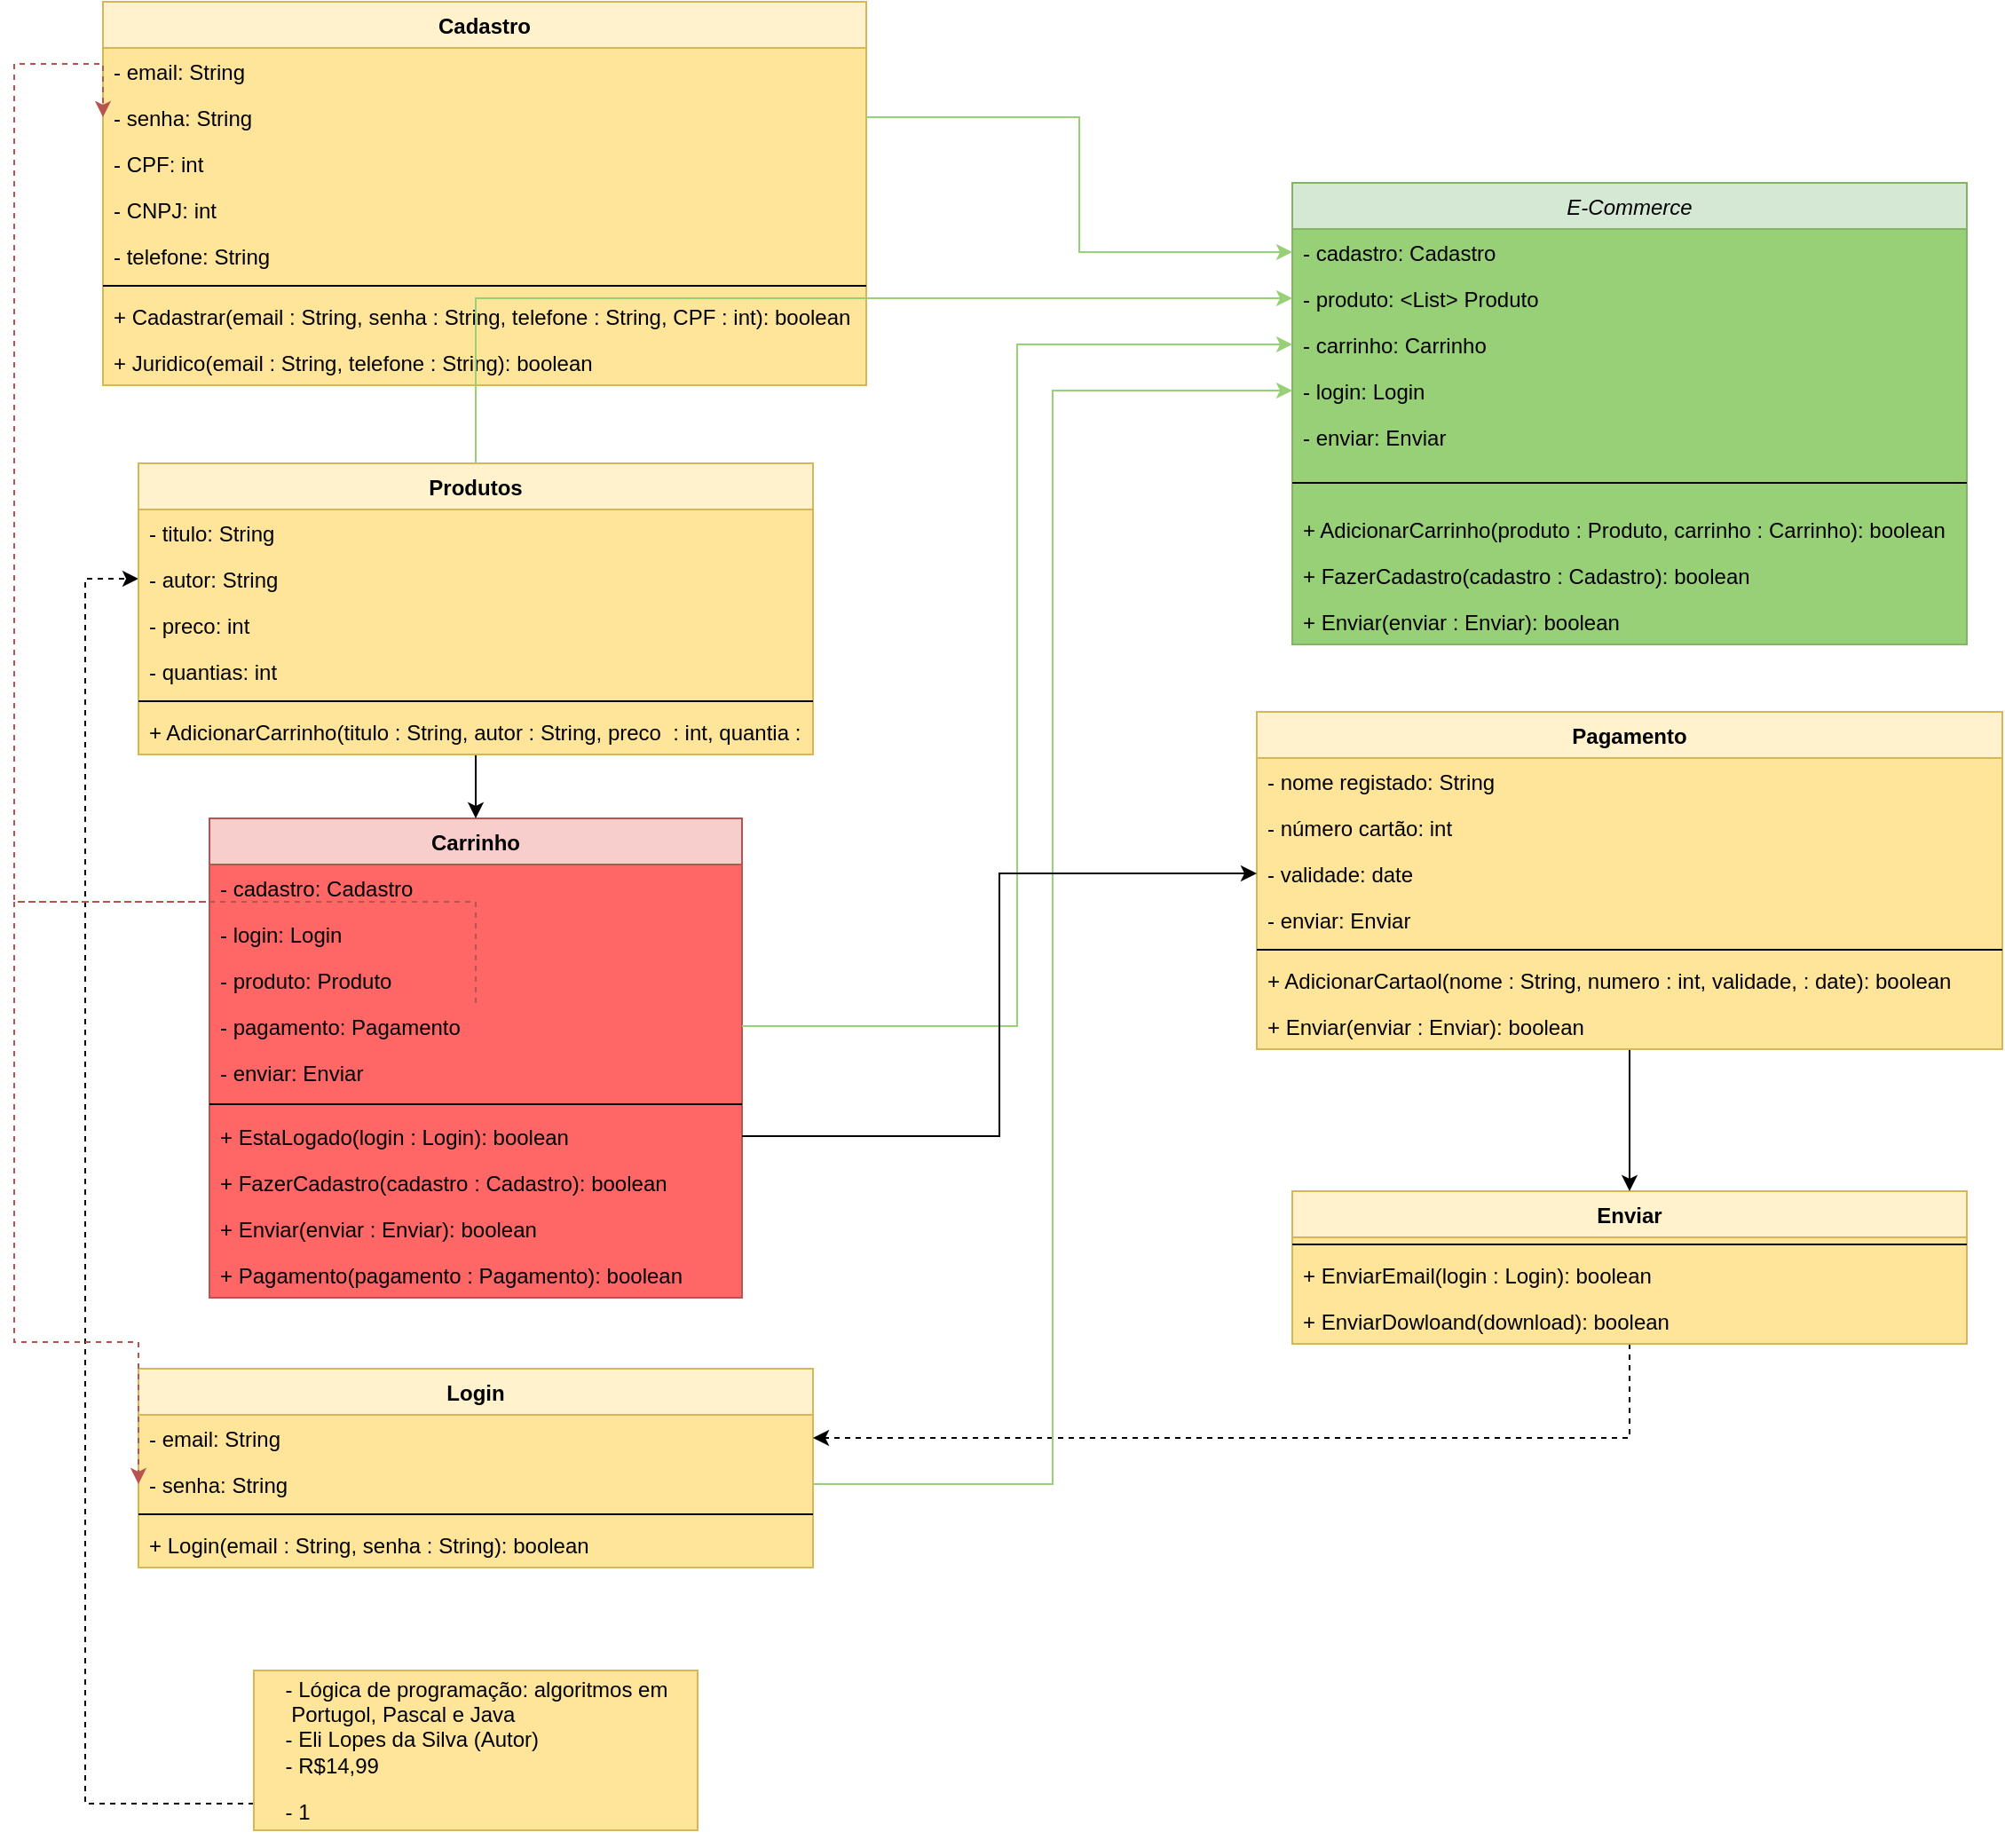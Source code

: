 <mxfile version="12.8.2" type="onedrive"><diagram id="C5RBs43oDa-KdzZeNtuy" name="Page-1"><mxGraphModel dx="2130" dy="1230" grid="1" gridSize="10" guides="1" tooltips="1" connect="1" arrows="1" fold="1" page="1" pageScale="1" pageWidth="827" pageHeight="1169" math="0" shadow="0"><root><mxCell id="WIyWlLk6GJQsqaUBKTNV-0"/><mxCell id="WIyWlLk6GJQsqaUBKTNV-1" parent="WIyWlLk6GJQsqaUBKTNV-0"/><mxCell id="zkfFHV4jXpPFQw0GAbJ--0" value="E-Commerce" style="swimlane;fontStyle=2;align=center;verticalAlign=top;childLayout=stackLayout;horizontal=1;startSize=26;horizontalStack=0;resizeParent=1;resizeLast=0;collapsible=1;marginBottom=0;rounded=0;shadow=0;strokeWidth=1;fillColor=#d5e8d4;strokeColor=#82b366;swimlaneFillColor=#97D077;" parent="WIyWlLk6GJQsqaUBKTNV-1" vertex="1"><mxGeometry x="150" y="132" width="380" height="260" as="geometry"><mxRectangle x="230" y="140" width="160" height="26" as="alternateBounds"/></mxGeometry></mxCell><mxCell id="zkfFHV4jXpPFQw0GAbJ--1" value="- cadastro: Cadastro" style="text;align=left;verticalAlign=top;spacingLeft=4;spacingRight=4;overflow=hidden;rotatable=0;points=[[0,0.5],[1,0.5]];portConstraint=eastwest;" parent="zkfFHV4jXpPFQw0GAbJ--0" vertex="1"><mxGeometry y="26" width="380" height="26" as="geometry"/></mxCell><mxCell id="zkfFHV4jXpPFQw0GAbJ--2" value="- produto: &lt;List&gt; Produto" style="text;align=left;verticalAlign=top;spacingLeft=4;spacingRight=4;overflow=hidden;rotatable=0;points=[[0,0.5],[1,0.5]];portConstraint=eastwest;rounded=0;shadow=0;html=0;" parent="zkfFHV4jXpPFQw0GAbJ--0" vertex="1"><mxGeometry y="52" width="380" height="26" as="geometry"/></mxCell><mxCell id="ehgxmPQEdixA4lM8QcDC-70" value="- carrinho: Carrinho" style="text;align=left;verticalAlign=top;spacingLeft=4;spacingRight=4;overflow=hidden;rotatable=0;points=[[0,0.5],[1,0.5]];portConstraint=eastwest;rounded=0;shadow=0;html=0;" vertex="1" parent="zkfFHV4jXpPFQw0GAbJ--0"><mxGeometry y="78" width="380" height="26" as="geometry"/></mxCell><mxCell id="zkfFHV4jXpPFQw0GAbJ--3" value="- login: Login" style="text;align=left;verticalAlign=top;spacingLeft=4;spacingRight=4;overflow=hidden;rotatable=0;points=[[0,0.5],[1,0.5]];portConstraint=eastwest;rounded=0;shadow=0;html=0;" parent="zkfFHV4jXpPFQw0GAbJ--0" vertex="1"><mxGeometry y="104" width="380" height="26" as="geometry"/></mxCell><mxCell id="ehgxmPQEdixA4lM8QcDC-0" value="- enviar: Enviar" style="text;align=left;verticalAlign=top;spacingLeft=4;spacingRight=4;overflow=hidden;rotatable=0;points=[[0,0.5],[1,0.5]];portConstraint=eastwest;rounded=0;shadow=0;html=0;" vertex="1" parent="zkfFHV4jXpPFQw0GAbJ--0"><mxGeometry y="130" width="380" height="26" as="geometry"/></mxCell><mxCell id="zkfFHV4jXpPFQw0GAbJ--4" value="" style="line;html=1;strokeWidth=1;align=left;verticalAlign=middle;spacingTop=-1;spacingLeft=3;spacingRight=3;rotatable=0;labelPosition=right;points=[];portConstraint=eastwest;" parent="zkfFHV4jXpPFQw0GAbJ--0" vertex="1"><mxGeometry y="156" width="380" height="26" as="geometry"/></mxCell><mxCell id="zkfFHV4jXpPFQw0GAbJ--5" value="+ AdicionarCarrinho(produto : Produto, carrinho : Carrinho): boolean" style="text;align=left;verticalAlign=top;spacingLeft=4;spacingRight=4;overflow=hidden;rotatable=0;points=[[0,0.5],[1,0.5]];portConstraint=eastwest;" parent="zkfFHV4jXpPFQw0GAbJ--0" vertex="1"><mxGeometry y="182" width="380" height="26" as="geometry"/></mxCell><mxCell id="ehgxmPQEdixA4lM8QcDC-1" value="+ FazerCadastro(cadastro : Cadastro): boolean" style="text;align=left;verticalAlign=top;spacingLeft=4;spacingRight=4;overflow=hidden;rotatable=0;points=[[0,0.5],[1,0.5]];portConstraint=eastwest;" vertex="1" parent="zkfFHV4jXpPFQw0GAbJ--0"><mxGeometry y="208" width="380" height="26" as="geometry"/></mxCell><mxCell id="ehgxmPQEdixA4lM8QcDC-2" value="+ Enviar(enviar : Enviar): boolean" style="text;align=left;verticalAlign=top;spacingLeft=4;spacingRight=4;overflow=hidden;rotatable=0;points=[[0,0.5],[1,0.5]];portConstraint=eastwest;" vertex="1" parent="zkfFHV4jXpPFQw0GAbJ--0"><mxGeometry y="234" width="380" height="26" as="geometry"/></mxCell><mxCell id="ehgxmPQEdixA4lM8QcDC-3" value="Carrinho" style="swimlane;fontStyle=1;align=center;verticalAlign=top;childLayout=stackLayout;horizontal=1;startSize=26;horizontalStack=0;resizeParent=1;resizeParentMax=0;resizeLast=0;collapsible=1;marginBottom=0;fillColor=#f8cecc;strokeColor=#b85450;swimlaneFillColor=#FF6666;" vertex="1" parent="WIyWlLk6GJQsqaUBKTNV-1"><mxGeometry x="-460" y="490" width="300" height="270" as="geometry"/></mxCell><mxCell id="ehgxmPQEdixA4lM8QcDC-4" value="- cadastro: Cadastro" style="text;strokeColor=none;fillColor=none;align=left;verticalAlign=top;spacingLeft=4;spacingRight=4;overflow=hidden;rotatable=0;points=[[0,0.5],[1,0.5]];portConstraint=eastwest;" vertex="1" parent="ehgxmPQEdixA4lM8QcDC-3"><mxGeometry y="26" width="300" height="26" as="geometry"/></mxCell><mxCell id="ehgxmPQEdixA4lM8QcDC-7" value="- login: Login" style="text;strokeColor=none;fillColor=none;align=left;verticalAlign=top;spacingLeft=4;spacingRight=4;overflow=hidden;rotatable=0;points=[[0,0.5],[1,0.5]];portConstraint=eastwest;" vertex="1" parent="ehgxmPQEdixA4lM8QcDC-3"><mxGeometry y="52" width="300" height="26" as="geometry"/></mxCell><mxCell id="ehgxmPQEdixA4lM8QcDC-56" value="- produto: Produto" style="text;strokeColor=none;fillColor=none;align=left;verticalAlign=top;spacingLeft=4;spacingRight=4;overflow=hidden;rotatable=0;points=[[0,0.5],[1,0.5]];portConstraint=eastwest;" vertex="1" parent="ehgxmPQEdixA4lM8QcDC-3"><mxGeometry y="78" width="300" height="26" as="geometry"/></mxCell><mxCell id="ehgxmPQEdixA4lM8QcDC-8" value="- pagamento: Pagamento" style="text;strokeColor=none;fillColor=none;align=left;verticalAlign=top;spacingLeft=4;spacingRight=4;overflow=hidden;rotatable=0;points=[[0,0.5],[1,0.5]];portConstraint=eastwest;" vertex="1" parent="ehgxmPQEdixA4lM8QcDC-3"><mxGeometry y="104" width="300" height="26" as="geometry"/></mxCell><mxCell id="ehgxmPQEdixA4lM8QcDC-9" value="- enviar: Enviar" style="text;strokeColor=none;fillColor=none;align=left;verticalAlign=top;spacingLeft=4;spacingRight=4;overflow=hidden;rotatable=0;points=[[0,0.5],[1,0.5]];portConstraint=eastwest;" vertex="1" parent="ehgxmPQEdixA4lM8QcDC-3"><mxGeometry y="130" width="300" height="26" as="geometry"/></mxCell><mxCell id="ehgxmPQEdixA4lM8QcDC-5" value="" style="line;strokeWidth=1;fillColor=none;align=left;verticalAlign=middle;spacingTop=-1;spacingLeft=3;spacingRight=3;rotatable=0;labelPosition=right;points=[];portConstraint=eastwest;" vertex="1" parent="ehgxmPQEdixA4lM8QcDC-3"><mxGeometry y="156" width="300" height="10" as="geometry"/></mxCell><mxCell id="ehgxmPQEdixA4lM8QcDC-17" value="+ EstaLogado(login : Login): boolean" style="text;strokeColor=none;fillColor=none;align=left;verticalAlign=top;spacingLeft=4;spacingRight=4;overflow=hidden;rotatable=0;points=[[0,0.5],[1,0.5]];portConstraint=eastwest;" vertex="1" parent="ehgxmPQEdixA4lM8QcDC-3"><mxGeometry y="166" width="300" height="26" as="geometry"/></mxCell><mxCell id="ehgxmPQEdixA4lM8QcDC-6" value="+ FazerCadastro(cadastro : Cadastro): boolean" style="text;strokeColor=none;fillColor=none;align=left;verticalAlign=top;spacingLeft=4;spacingRight=4;overflow=hidden;rotatable=0;points=[[0,0.5],[1,0.5]];portConstraint=eastwest;" vertex="1" parent="ehgxmPQEdixA4lM8QcDC-3"><mxGeometry y="192" width="300" height="26" as="geometry"/></mxCell><mxCell id="ehgxmPQEdixA4lM8QcDC-19" value="+ Enviar(enviar : Enviar): boolean" style="text;strokeColor=none;fillColor=none;align=left;verticalAlign=top;spacingLeft=4;spacingRight=4;overflow=hidden;rotatable=0;points=[[0,0.5],[1,0.5]];portConstraint=eastwest;" vertex="1" parent="ehgxmPQEdixA4lM8QcDC-3"><mxGeometry y="218" width="300" height="26" as="geometry"/></mxCell><mxCell id="ehgxmPQEdixA4lM8QcDC-18" value="+ Pagamento(pagamento : Pagamento): boolean" style="text;strokeColor=none;fillColor=none;align=left;verticalAlign=top;spacingLeft=4;spacingRight=4;overflow=hidden;rotatable=0;points=[[0,0.5],[1,0.5]];portConstraint=eastwest;" vertex="1" parent="ehgxmPQEdixA4lM8QcDC-3"><mxGeometry y="244" width="300" height="26" as="geometry"/></mxCell><mxCell id="ehgxmPQEdixA4lM8QcDC-10" value="Cadastro" style="swimlane;fontStyle=1;align=center;verticalAlign=top;childLayout=stackLayout;horizontal=1;startSize=26;horizontalStack=0;resizeParent=1;resizeParentMax=0;resizeLast=0;collapsible=1;marginBottom=0;fillColor=#fff2cc;strokeColor=#d6b656;swimlaneFillColor=#FFE599;" vertex="1" parent="WIyWlLk6GJQsqaUBKTNV-1"><mxGeometry x="-520" y="30" width="430" height="216" as="geometry"/></mxCell><mxCell id="ehgxmPQEdixA4lM8QcDC-11" value="- email: String" style="text;strokeColor=none;fillColor=none;align=left;verticalAlign=top;spacingLeft=4;spacingRight=4;overflow=hidden;rotatable=0;points=[[0,0.5],[1,0.5]];portConstraint=eastwest;" vertex="1" parent="ehgxmPQEdixA4lM8QcDC-10"><mxGeometry y="26" width="430" height="26" as="geometry"/></mxCell><mxCell id="ehgxmPQEdixA4lM8QcDC-12" value="- senha: String" style="text;strokeColor=none;fillColor=none;align=left;verticalAlign=top;spacingLeft=4;spacingRight=4;overflow=hidden;rotatable=0;points=[[0,0.5],[1,0.5]];portConstraint=eastwest;" vertex="1" parent="ehgxmPQEdixA4lM8QcDC-10"><mxGeometry y="52" width="430" height="26" as="geometry"/></mxCell><mxCell id="ehgxmPQEdixA4lM8QcDC-83" value="- CPF: int" style="text;strokeColor=none;fillColor=none;align=left;verticalAlign=top;spacingLeft=4;spacingRight=4;overflow=hidden;rotatable=0;points=[[0,0.5],[1,0.5]];portConstraint=eastwest;" vertex="1" parent="ehgxmPQEdixA4lM8QcDC-10"><mxGeometry y="78" width="430" height="26" as="geometry"/></mxCell><mxCell id="ehgxmPQEdixA4lM8QcDC-84" value="- CNPJ: int" style="text;strokeColor=none;fillColor=none;align=left;verticalAlign=top;spacingLeft=4;spacingRight=4;overflow=hidden;rotatable=0;points=[[0,0.5],[1,0.5]];portConstraint=eastwest;" vertex="1" parent="ehgxmPQEdixA4lM8QcDC-10"><mxGeometry y="104" width="430" height="26" as="geometry"/></mxCell><mxCell id="ehgxmPQEdixA4lM8QcDC-13" value="- telefone: String" style="text;strokeColor=none;fillColor=none;align=left;verticalAlign=top;spacingLeft=4;spacingRight=4;overflow=hidden;rotatable=0;points=[[0,0.5],[1,0.5]];portConstraint=eastwest;" vertex="1" parent="ehgxmPQEdixA4lM8QcDC-10"><mxGeometry y="130" width="430" height="26" as="geometry"/></mxCell><mxCell id="ehgxmPQEdixA4lM8QcDC-15" value="" style="line;strokeWidth=1;fillColor=none;align=left;verticalAlign=middle;spacingTop=-1;spacingLeft=3;spacingRight=3;rotatable=0;labelPosition=right;points=[];portConstraint=eastwest;" vertex="1" parent="ehgxmPQEdixA4lM8QcDC-10"><mxGeometry y="156" width="430" height="8" as="geometry"/></mxCell><mxCell id="ehgxmPQEdixA4lM8QcDC-85" value="+ Cadastrar(email : String, senha : String, telefone : String, CPF : int): boolean" style="text;strokeColor=none;fillColor=none;align=left;verticalAlign=top;spacingLeft=4;spacingRight=4;overflow=hidden;rotatable=0;points=[[0,0.5],[1,0.5]];portConstraint=eastwest;" vertex="1" parent="ehgxmPQEdixA4lM8QcDC-10"><mxGeometry y="164" width="430" height="26" as="geometry"/></mxCell><mxCell id="ehgxmPQEdixA4lM8QcDC-16" value="+ Juridico(email : String, telefone : String): boolean" style="text;strokeColor=none;fillColor=none;align=left;verticalAlign=top;spacingLeft=4;spacingRight=4;overflow=hidden;rotatable=0;points=[[0,0.5],[1,0.5]];portConstraint=eastwest;" vertex="1" parent="ehgxmPQEdixA4lM8QcDC-10"><mxGeometry y="190" width="430" height="26" as="geometry"/></mxCell><mxCell id="ehgxmPQEdixA4lM8QcDC-78" style="edgeStyle=orthogonalEdgeStyle;rounded=0;orthogonalLoop=1;jettySize=auto;html=1;entryX=0;entryY=0.5;entryDx=0;entryDy=0;dashed=1;strokeColor=#000000;fontSize=28;" edge="1" parent="WIyWlLk6GJQsqaUBKTNV-1" source="ehgxmPQEdixA4lM8QcDC-21" target="ehgxmPQEdixA4lM8QcDC-62"><mxGeometry relative="1" as="geometry"><Array as="points"><mxPoint x="-310" y="1045"/><mxPoint x="-530" y="1045"/><mxPoint x="-530" y="305"/></Array></mxGeometry></mxCell><mxCell id="ehgxmPQEdixA4lM8QcDC-21" value="&lt;p style=&quot;text-align: justify&quot;&gt;&lt;span style=&quot;text-align: left&quot;&gt;- Lógica de programação: algoritmos em&lt;/span&gt;&lt;br style=&quot;padding: 0px ; margin: 0px ; text-align: left&quot;&gt;&lt;span style=&quot;text-align: left&quot;&gt;&amp;nbsp;Portugol, Pascal e Java&lt;/span&gt;&lt;br style=&quot;padding: 0px ; margin: 0px ; text-align: left&quot;&gt;&lt;span style=&quot;text-align: left&quot;&gt;-&amp;nbsp;Eli Lopes da Silva (Autor)&lt;/span&gt;&lt;br style=&quot;padding: 0px ; margin: 0px ; text-align: left&quot;&gt;&lt;span style=&quot;text-align: left&quot;&gt;- R$14,99&lt;/span&gt;&lt;/p&gt;&lt;p style=&quot;text-align: justify&quot;&gt;&lt;span style=&quot;text-align: left&quot;&gt;- 1&lt;/span&gt;&lt;/p&gt;&lt;div id=&quot;reviewFeatureGroup&quot; class=&quot;feature&quot; style=&quot;box-sizing: border-box ; color: rgb(17 , 17 , 17) ; font-family: &amp;#34;amazon ember&amp;#34; , &amp;#34;arial&amp;#34; , sans-serif ; font-size: 13px ; white-space: normal ; background-color: rgb(255 , 255 , 255)&quot;&gt;&lt;/div&gt;" style="html=1;fillColor=#FFE599;strokeColor=#d6b656;" vertex="1" parent="WIyWlLk6GJQsqaUBKTNV-1"><mxGeometry x="-435" y="970" width="250" height="90" as="geometry"/></mxCell><mxCell id="ehgxmPQEdixA4lM8QcDC-24" value="Login" style="swimlane;fontStyle=1;align=center;verticalAlign=top;childLayout=stackLayout;horizontal=1;startSize=26;horizontalStack=0;resizeParent=1;resizeParentMax=0;resizeLast=0;collapsible=1;marginBottom=0;fillColor=#fff2cc;strokeColor=#d6b656;swimlaneFillColor=#FFE599;" vertex="1" parent="WIyWlLk6GJQsqaUBKTNV-1"><mxGeometry x="-500" y="800" width="380" height="112" as="geometry"/></mxCell><mxCell id="ehgxmPQEdixA4lM8QcDC-25" value="- email: String" style="text;strokeColor=none;fillColor=none;align=left;verticalAlign=top;spacingLeft=4;spacingRight=4;overflow=hidden;rotatable=0;points=[[0,0.5],[1,0.5]];portConstraint=eastwest;" vertex="1" parent="ehgxmPQEdixA4lM8QcDC-24"><mxGeometry y="26" width="380" height="26" as="geometry"/></mxCell><mxCell id="ehgxmPQEdixA4lM8QcDC-26" value="- senha: String" style="text;strokeColor=none;fillColor=none;align=left;verticalAlign=top;spacingLeft=4;spacingRight=4;overflow=hidden;rotatable=0;points=[[0,0.5],[1,0.5]];portConstraint=eastwest;" vertex="1" parent="ehgxmPQEdixA4lM8QcDC-24"><mxGeometry y="52" width="380" height="26" as="geometry"/></mxCell><mxCell id="ehgxmPQEdixA4lM8QcDC-28" value="" style="line;strokeWidth=1;fillColor=none;align=left;verticalAlign=middle;spacingTop=-1;spacingLeft=3;spacingRight=3;rotatable=0;labelPosition=right;points=[];portConstraint=eastwest;" vertex="1" parent="ehgxmPQEdixA4lM8QcDC-24"><mxGeometry y="78" width="380" height="8" as="geometry"/></mxCell><mxCell id="ehgxmPQEdixA4lM8QcDC-29" value="+ Login(email : String, senha : String): boolean" style="text;strokeColor=none;fillColor=none;align=left;verticalAlign=top;spacingLeft=4;spacingRight=4;overflow=hidden;rotatable=0;points=[[0,0.5],[1,0.5]];portConstraint=eastwest;" vertex="1" parent="ehgxmPQEdixA4lM8QcDC-24"><mxGeometry y="86" width="380" height="26" as="geometry"/></mxCell><mxCell id="ehgxmPQEdixA4lM8QcDC-82" style="edgeStyle=orthogonalEdgeStyle;rounded=0;orthogonalLoop=1;jettySize=auto;html=1;entryX=1;entryY=0.5;entryDx=0;entryDy=0;dashed=1;strokeColor=#000000;fontSize=28;" edge="1" parent="WIyWlLk6GJQsqaUBKTNV-1" source="ehgxmPQEdixA4lM8QcDC-30" target="ehgxmPQEdixA4lM8QcDC-25"><mxGeometry relative="1" as="geometry"/></mxCell><mxCell id="ehgxmPQEdixA4lM8QcDC-30" value="Enviar" style="swimlane;fontStyle=1;align=center;verticalAlign=top;childLayout=stackLayout;horizontal=1;startSize=26;horizontalStack=0;resizeParent=1;resizeParentMax=0;resizeLast=0;collapsible=1;marginBottom=0;fillColor=#fff2cc;strokeColor=#d6b656;swimlaneFillColor=#FFE599;" vertex="1" parent="WIyWlLk6GJQsqaUBKTNV-1"><mxGeometry x="150" y="700" width="380" height="86" as="geometry"/></mxCell><mxCell id="ehgxmPQEdixA4lM8QcDC-34" value="" style="line;strokeWidth=1;fillColor=none;align=left;verticalAlign=middle;spacingTop=-1;spacingLeft=3;spacingRight=3;rotatable=0;labelPosition=right;points=[];portConstraint=eastwest;" vertex="1" parent="ehgxmPQEdixA4lM8QcDC-30"><mxGeometry y="26" width="380" height="8" as="geometry"/></mxCell><mxCell id="ehgxmPQEdixA4lM8QcDC-35" value="+ EnviarEmail(login : Login): boolean" style="text;strokeColor=none;fillColor=none;align=left;verticalAlign=top;spacingLeft=4;spacingRight=4;overflow=hidden;rotatable=0;points=[[0,0.5],[1,0.5]];portConstraint=eastwest;" vertex="1" parent="ehgxmPQEdixA4lM8QcDC-30"><mxGeometry y="34" width="380" height="26" as="geometry"/></mxCell><mxCell id="ehgxmPQEdixA4lM8QcDC-37" value="+ EnviarDowloand(download): boolean" style="text;strokeColor=none;fillColor=none;align=left;verticalAlign=top;spacingLeft=4;spacingRight=4;overflow=hidden;rotatable=0;points=[[0,0.5],[1,0.5]];portConstraint=eastwest;" vertex="1" parent="ehgxmPQEdixA4lM8QcDC-30"><mxGeometry y="60" width="380" height="26" as="geometry"/></mxCell><mxCell id="ehgxmPQEdixA4lM8QcDC-55" style="edgeStyle=orthogonalEdgeStyle;rounded=0;orthogonalLoop=1;jettySize=auto;html=1;entryX=0.5;entryY=0;entryDx=0;entryDy=0;fontSize=28;" edge="1" parent="WIyWlLk6GJQsqaUBKTNV-1" source="ehgxmPQEdixA4lM8QcDC-38" target="ehgxmPQEdixA4lM8QcDC-30"><mxGeometry relative="1" as="geometry"/></mxCell><mxCell id="ehgxmPQEdixA4lM8QcDC-38" value="Pagamento" style="swimlane;fontStyle=1;align=center;verticalAlign=top;childLayout=stackLayout;horizontal=1;startSize=26;horizontalStack=0;resizeParent=1;resizeParentMax=0;resizeLast=0;collapsible=1;marginBottom=0;fillColor=#fff2cc;strokeColor=#d6b656;swimlaneFillColor=#FFE599;" vertex="1" parent="WIyWlLk6GJQsqaUBKTNV-1"><mxGeometry x="130" y="430" width="420" height="190" as="geometry"/></mxCell><mxCell id="ehgxmPQEdixA4lM8QcDC-39" value="- nome registado: String " style="text;strokeColor=none;fillColor=none;align=left;verticalAlign=top;spacingLeft=4;spacingRight=4;overflow=hidden;rotatable=0;points=[[0,0.5],[1,0.5]];portConstraint=eastwest;" vertex="1" parent="ehgxmPQEdixA4lM8QcDC-38"><mxGeometry y="26" width="420" height="26" as="geometry"/></mxCell><mxCell id="ehgxmPQEdixA4lM8QcDC-44" value="- número cartão: int" style="text;strokeColor=none;fillColor=none;align=left;verticalAlign=top;spacingLeft=4;spacingRight=4;overflow=hidden;rotatable=0;points=[[0,0.5],[1,0.5]];portConstraint=eastwest;" vertex="1" parent="ehgxmPQEdixA4lM8QcDC-38"><mxGeometry y="52" width="420" height="26" as="geometry"/></mxCell><mxCell id="ehgxmPQEdixA4lM8QcDC-40" value="- validade: date" style="text;strokeColor=none;fillColor=none;align=left;verticalAlign=top;spacingLeft=4;spacingRight=4;overflow=hidden;rotatable=0;points=[[0,0.5],[1,0.5]];portConstraint=eastwest;" vertex="1" parent="ehgxmPQEdixA4lM8QcDC-38"><mxGeometry y="78" width="420" height="26" as="geometry"/></mxCell><mxCell id="ehgxmPQEdixA4lM8QcDC-81" value="- enviar: Enviar" style="text;strokeColor=none;fillColor=none;align=left;verticalAlign=top;spacingLeft=4;spacingRight=4;overflow=hidden;rotatable=0;points=[[0,0.5],[1,0.5]];portConstraint=eastwest;" vertex="1" parent="ehgxmPQEdixA4lM8QcDC-38"><mxGeometry y="104" width="420" height="26" as="geometry"/></mxCell><mxCell id="ehgxmPQEdixA4lM8QcDC-41" value="" style="line;strokeWidth=1;fillColor=none;align=left;verticalAlign=middle;spacingTop=-1;spacingLeft=3;spacingRight=3;rotatable=0;labelPosition=right;points=[];portConstraint=eastwest;" vertex="1" parent="ehgxmPQEdixA4lM8QcDC-38"><mxGeometry y="130" width="420" height="8" as="geometry"/></mxCell><mxCell id="ehgxmPQEdixA4lM8QcDC-42" value="+ AdicionarCartaol(nome : String, numero : int, validade, : date): boolean" style="text;strokeColor=none;fillColor=none;align=left;verticalAlign=top;spacingLeft=4;spacingRight=4;overflow=hidden;rotatable=0;points=[[0,0.5],[1,0.5]];portConstraint=eastwest;" vertex="1" parent="ehgxmPQEdixA4lM8QcDC-38"><mxGeometry y="138" width="420" height="26" as="geometry"/></mxCell><mxCell id="ehgxmPQEdixA4lM8QcDC-43" value="+ Enviar(enviar : Enviar): boolean" style="text;strokeColor=none;fillColor=none;align=left;verticalAlign=top;spacingLeft=4;spacingRight=4;overflow=hidden;rotatable=0;points=[[0,0.5],[1,0.5]];portConstraint=eastwest;" vertex="1" parent="ehgxmPQEdixA4lM8QcDC-38"><mxGeometry y="164" width="420" height="26" as="geometry"/></mxCell><mxCell id="ehgxmPQEdixA4lM8QcDC-69" style="edgeStyle=orthogonalEdgeStyle;rounded=0;orthogonalLoop=1;jettySize=auto;html=1;exitX=0.5;exitY=0;exitDx=0;exitDy=0;entryX=0;entryY=0.5;entryDx=0;entryDy=0;fontSize=28;strokeColor=#97D077;" edge="1" parent="WIyWlLk6GJQsqaUBKTNV-1" source="ehgxmPQEdixA4lM8QcDC-57" target="zkfFHV4jXpPFQw0GAbJ--2"><mxGeometry relative="1" as="geometry"/></mxCell><mxCell id="ehgxmPQEdixA4lM8QcDC-75" style="edgeStyle=orthogonalEdgeStyle;rounded=0;orthogonalLoop=1;jettySize=auto;html=1;entryX=0.5;entryY=0;entryDx=0;entryDy=0;fontSize=28;" edge="1" parent="WIyWlLk6GJQsqaUBKTNV-1" source="ehgxmPQEdixA4lM8QcDC-57" target="ehgxmPQEdixA4lM8QcDC-3"><mxGeometry relative="1" as="geometry"/></mxCell><mxCell id="ehgxmPQEdixA4lM8QcDC-57" value="Produtos" style="swimlane;fontStyle=1;align=center;verticalAlign=top;childLayout=stackLayout;horizontal=1;startSize=26;horizontalStack=0;resizeParent=1;resizeParentMax=0;resizeLast=0;collapsible=1;marginBottom=0;fillColor=#fff2cc;strokeColor=#d6b656;swimlaneFillColor=#FFE599;" vertex="1" parent="WIyWlLk6GJQsqaUBKTNV-1"><mxGeometry x="-500" y="290" width="380" height="164" as="geometry"/></mxCell><mxCell id="ehgxmPQEdixA4lM8QcDC-58" value="- titulo: String" style="text;strokeColor=none;fillColor=none;align=left;verticalAlign=top;spacingLeft=4;spacingRight=4;overflow=hidden;rotatable=0;points=[[0,0.5],[1,0.5]];portConstraint=eastwest;" vertex="1" parent="ehgxmPQEdixA4lM8QcDC-57"><mxGeometry y="26" width="380" height="26" as="geometry"/></mxCell><mxCell id="ehgxmPQEdixA4lM8QcDC-62" value="- autor: String" style="text;strokeColor=none;fillColor=none;align=left;verticalAlign=top;spacingLeft=4;spacingRight=4;overflow=hidden;rotatable=0;points=[[0,0.5],[1,0.5]];portConstraint=eastwest;" vertex="1" parent="ehgxmPQEdixA4lM8QcDC-57"><mxGeometry y="52" width="380" height="26" as="geometry"/></mxCell><mxCell id="ehgxmPQEdixA4lM8QcDC-63" value="- preco: int" style="text;strokeColor=none;fillColor=none;align=left;verticalAlign=top;spacingLeft=4;spacingRight=4;overflow=hidden;rotatable=0;points=[[0,0.5],[1,0.5]];portConstraint=eastwest;" vertex="1" parent="ehgxmPQEdixA4lM8QcDC-57"><mxGeometry y="78" width="380" height="26" as="geometry"/></mxCell><mxCell id="ehgxmPQEdixA4lM8QcDC-59" value="- quantias: int" style="text;strokeColor=none;fillColor=none;align=left;verticalAlign=top;spacingLeft=4;spacingRight=4;overflow=hidden;rotatable=0;points=[[0,0.5],[1,0.5]];portConstraint=eastwest;" vertex="1" parent="ehgxmPQEdixA4lM8QcDC-57"><mxGeometry y="104" width="380" height="26" as="geometry"/></mxCell><mxCell id="ehgxmPQEdixA4lM8QcDC-60" value="" style="line;strokeWidth=1;fillColor=none;align=left;verticalAlign=middle;spacingTop=-1;spacingLeft=3;spacingRight=3;rotatable=0;labelPosition=right;points=[];portConstraint=eastwest;" vertex="1" parent="ehgxmPQEdixA4lM8QcDC-57"><mxGeometry y="130" width="380" height="8" as="geometry"/></mxCell><mxCell id="ehgxmPQEdixA4lM8QcDC-61" value="+ AdicionarCarrinho(titulo : String, autor : String, preco  : int, quantia : int): boolean" style="text;strokeColor=none;fillColor=none;align=left;verticalAlign=top;spacingLeft=4;spacingRight=4;overflow=hidden;rotatable=0;points=[[0,0.5],[1,0.5]];portConstraint=eastwest;" vertex="1" parent="ehgxmPQEdixA4lM8QcDC-57"><mxGeometry y="138" width="380" height="26" as="geometry"/></mxCell><mxCell id="ehgxmPQEdixA4lM8QcDC-66" style="edgeStyle=orthogonalEdgeStyle;rounded=0;orthogonalLoop=1;jettySize=auto;html=1;fontSize=28;strokeColor=#97D077;" edge="1" parent="WIyWlLk6GJQsqaUBKTNV-1" source="ehgxmPQEdixA4lM8QcDC-26" target="zkfFHV4jXpPFQw0GAbJ--3"><mxGeometry relative="1" as="geometry"/></mxCell><mxCell id="ehgxmPQEdixA4lM8QcDC-67" style="edgeStyle=orthogonalEdgeStyle;rounded=0;orthogonalLoop=1;jettySize=auto;html=1;fontSize=28;fillColor=#d5e8d4;strokeColor=#97D077;" edge="1" parent="WIyWlLk6GJQsqaUBKTNV-1" source="ehgxmPQEdixA4lM8QcDC-12" target="zkfFHV4jXpPFQw0GAbJ--1"><mxGeometry relative="1" as="geometry"/></mxCell><mxCell id="ehgxmPQEdixA4lM8QcDC-72" style="edgeStyle=orthogonalEdgeStyle;rounded=0;orthogonalLoop=1;jettySize=auto;html=1;entryX=0;entryY=0.5;entryDx=0;entryDy=0;fontSize=28;strokeColor=#97D077;" edge="1" parent="WIyWlLk6GJQsqaUBKTNV-1" source="ehgxmPQEdixA4lM8QcDC-8" target="ehgxmPQEdixA4lM8QcDC-70"><mxGeometry relative="1" as="geometry"/></mxCell><mxCell id="ehgxmPQEdixA4lM8QcDC-76" style="edgeStyle=orthogonalEdgeStyle;rounded=0;orthogonalLoop=1;jettySize=auto;html=1;entryX=0;entryY=0.5;entryDx=0;entryDy=0;fontSize=28;" edge="1" parent="WIyWlLk6GJQsqaUBKTNV-1" source="ehgxmPQEdixA4lM8QcDC-17" target="ehgxmPQEdixA4lM8QcDC-40"><mxGeometry relative="1" as="geometry"/></mxCell><mxCell id="ehgxmPQEdixA4lM8QcDC-80" style="edgeStyle=orthogonalEdgeStyle;rounded=0;orthogonalLoop=1;jettySize=auto;html=1;exitX=0;exitY=0.5;exitDx=0;exitDy=0;entryX=0;entryY=0.5;entryDx=0;entryDy=0;dashed=1;strokeColor=#b85450;fontSize=28;fillColor=#f8cecc;" edge="1" parent="WIyWlLk6GJQsqaUBKTNV-1" source="ehgxmPQEdixA4lM8QcDC-8" target="ehgxmPQEdixA4lM8QcDC-26"><mxGeometry relative="1" as="geometry"><Array as="points"><mxPoint x="-570" y="537"/><mxPoint x="-570" y="785"/></Array></mxGeometry></mxCell><mxCell id="ehgxmPQEdixA4lM8QcDC-86" style="edgeStyle=orthogonalEdgeStyle;rounded=0;orthogonalLoop=1;jettySize=auto;html=1;entryX=0;entryY=0.5;entryDx=0;entryDy=0;dashed=1;strokeColor=#b85450;fontSize=28;fillColor=#f8cecc;" edge="1" parent="WIyWlLk6GJQsqaUBKTNV-1" source="ehgxmPQEdixA4lM8QcDC-8" target="ehgxmPQEdixA4lM8QcDC-12"><mxGeometry relative="1" as="geometry"><Array as="points"><mxPoint x="-570" y="537"/><mxPoint x="-570" y="65"/></Array></mxGeometry></mxCell></root></mxGraphModel></diagram></mxfile>